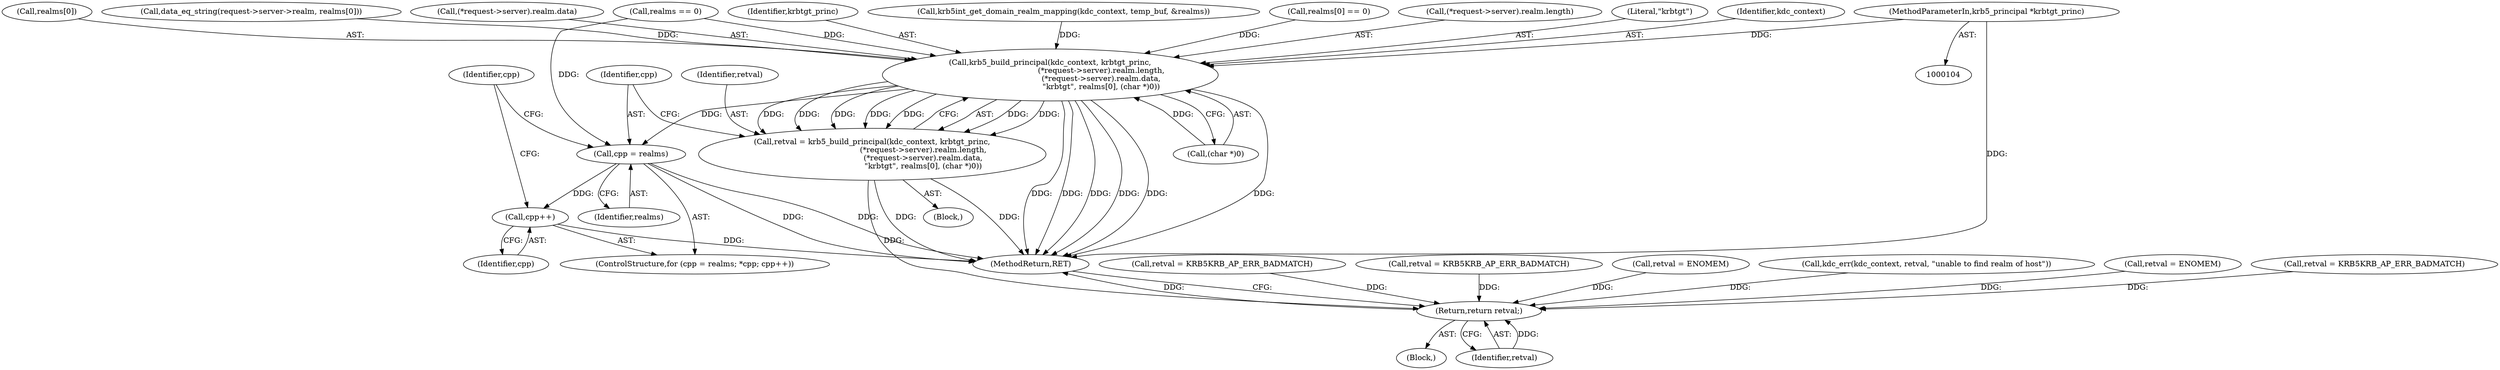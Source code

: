 digraph "0_krb5_8ee70ec63931d1e38567905387ab9b1d45734d81@pointer" {
"1000106" [label="(MethodParameterIn,krb5_principal *krbtgt_princ)"];
"1000366" [label="(Call,krb5_build_principal(kdc_context, krbtgt_princ,\n                                          (*request->server).realm.length,\n                                          (*request->server).realm.data,\n                                          \"krbtgt\", realms[0], (char *)0))"];
"1000364" [label="(Call,retval = krb5_build_principal(kdc_context, krbtgt_princ,\n                                          (*request->server).realm.length,\n                                          (*request->server).realm.data,\n                                          \"krbtgt\", realms[0], (char *)0))"];
"1000406" [label="(Return,return retval;)"];
"1000393" [label="(Call,cpp = realms)"];
"1000398" [label="(Call,cpp++)"];
"1000385" [label="(Literal,\"krbtgt\")"];
"1000267" [label="(Block,)"];
"1000392" [label="(ControlStructure,for (cpp = realms; *cpp; cpp++))"];
"1000367" [label="(Identifier,kdc_context)"];
"1000360" [label="(Call,retval = KRB5KRB_AP_ERR_BADMATCH)"];
"1000386" [label="(Call,realms[0])"];
"1000398" [label="(Call,cpp++)"];
"1000109" [label="(Call,retval = KRB5KRB_AP_ERR_BADMATCH)"];
"1000181" [label="(Call,retval = ENOMEM)"];
"1000323" [label="(Call,kdc_err(kdc_context, retval, \"unable to find realm of host\"))"];
"1000406" [label="(Return,return retval;)"];
"1000393" [label="(Call,cpp = realms)"];
"1000364" [label="(Call,retval = krb5_build_principal(kdc_context, krbtgt_princ,\n                                          (*request->server).realm.length,\n                                          (*request->server).realm.data,\n                                          \"krbtgt\", realms[0], (char *)0))"];
"1000107" [label="(Block,)"];
"1000344" [label="(Call,data_eq_string(request->server->realm, realms[0]))"];
"1000377" [label="(Call,(*request->server).realm.data)"];
"1000293" [label="(Call,retval = ENOMEM)"];
"1000106" [label="(MethodParameterIn,krb5_principal *krbtgt_princ)"];
"1000397" [label="(Identifier,cpp)"];
"1000407" [label="(Identifier,retval)"];
"1000329" [label="(Call,realms == 0)"];
"1000399" [label="(Identifier,cpp)"];
"1000365" [label="(Identifier,retval)"];
"1000368" [label="(Identifier,krbtgt_princ)"];
"1000408" [label="(MethodReturn,RET)"];
"1000313" [label="(Call,krb5int_get_domain_realm_mapping(kdc_context, temp_buf, &realms))"];
"1000333" [label="(Call,retval = KRB5KRB_AP_ERR_BADMATCH)"];
"1000339" [label="(Call,realms[0] == 0)"];
"1000394" [label="(Identifier,cpp)"];
"1000395" [label="(Identifier,realms)"];
"1000389" [label="(Call,(char *)0)"];
"1000366" [label="(Call,krb5_build_principal(kdc_context, krbtgt_princ,\n                                          (*request->server).realm.length,\n                                          (*request->server).realm.data,\n                                          \"krbtgt\", realms[0], (char *)0))"];
"1000369" [label="(Call,(*request->server).realm.length)"];
"1000106" -> "1000104"  [label="AST: "];
"1000106" -> "1000408"  [label="DDG: "];
"1000106" -> "1000366"  [label="DDG: "];
"1000366" -> "1000364"  [label="AST: "];
"1000366" -> "1000389"  [label="CFG: "];
"1000367" -> "1000366"  [label="AST: "];
"1000368" -> "1000366"  [label="AST: "];
"1000369" -> "1000366"  [label="AST: "];
"1000377" -> "1000366"  [label="AST: "];
"1000385" -> "1000366"  [label="AST: "];
"1000386" -> "1000366"  [label="AST: "];
"1000389" -> "1000366"  [label="AST: "];
"1000364" -> "1000366"  [label="CFG: "];
"1000366" -> "1000408"  [label="DDG: "];
"1000366" -> "1000408"  [label="DDG: "];
"1000366" -> "1000408"  [label="DDG: "];
"1000366" -> "1000408"  [label="DDG: "];
"1000366" -> "1000408"  [label="DDG: "];
"1000366" -> "1000408"  [label="DDG: "];
"1000366" -> "1000364"  [label="DDG: "];
"1000366" -> "1000364"  [label="DDG: "];
"1000366" -> "1000364"  [label="DDG: "];
"1000366" -> "1000364"  [label="DDG: "];
"1000366" -> "1000364"  [label="DDG: "];
"1000366" -> "1000364"  [label="DDG: "];
"1000366" -> "1000364"  [label="DDG: "];
"1000313" -> "1000366"  [label="DDG: "];
"1000329" -> "1000366"  [label="DDG: "];
"1000344" -> "1000366"  [label="DDG: "];
"1000339" -> "1000366"  [label="DDG: "];
"1000389" -> "1000366"  [label="DDG: "];
"1000366" -> "1000393"  [label="DDG: "];
"1000364" -> "1000267"  [label="AST: "];
"1000365" -> "1000364"  [label="AST: "];
"1000394" -> "1000364"  [label="CFG: "];
"1000364" -> "1000408"  [label="DDG: "];
"1000364" -> "1000408"  [label="DDG: "];
"1000364" -> "1000406"  [label="DDG: "];
"1000406" -> "1000107"  [label="AST: "];
"1000406" -> "1000407"  [label="CFG: "];
"1000407" -> "1000406"  [label="AST: "];
"1000408" -> "1000406"  [label="CFG: "];
"1000406" -> "1000408"  [label="DDG: "];
"1000407" -> "1000406"  [label="DDG: "];
"1000333" -> "1000406"  [label="DDG: "];
"1000360" -> "1000406"  [label="DDG: "];
"1000293" -> "1000406"  [label="DDG: "];
"1000181" -> "1000406"  [label="DDG: "];
"1000323" -> "1000406"  [label="DDG: "];
"1000109" -> "1000406"  [label="DDG: "];
"1000393" -> "1000392"  [label="AST: "];
"1000393" -> "1000395"  [label="CFG: "];
"1000394" -> "1000393"  [label="AST: "];
"1000395" -> "1000393"  [label="AST: "];
"1000397" -> "1000393"  [label="CFG: "];
"1000393" -> "1000408"  [label="DDG: "];
"1000393" -> "1000408"  [label="DDG: "];
"1000329" -> "1000393"  [label="DDG: "];
"1000393" -> "1000398"  [label="DDG: "];
"1000398" -> "1000392"  [label="AST: "];
"1000398" -> "1000399"  [label="CFG: "];
"1000399" -> "1000398"  [label="AST: "];
"1000397" -> "1000398"  [label="CFG: "];
"1000398" -> "1000408"  [label="DDG: "];
}
